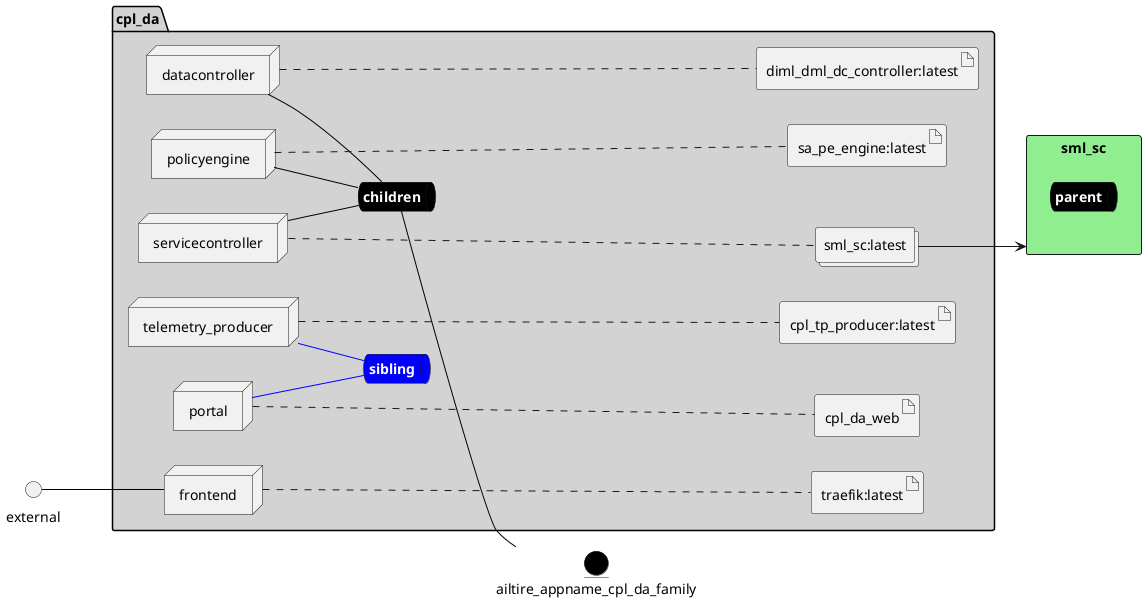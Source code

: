 @startuml

left to right direction




entity ailtire_appname_cpl_da_family #black

rectangle "sml_sc" as sml_scStack #lightgreen {
    queue sml_scStacksnet #black [
        <b><color:white>parent</color></b>
    ]
}



package "cpl_da" #lightgray {
    queue childrennet #black [
            <b><color:white>children</color></b>
    ]
    
    childrennet -[#black]- ailtire_appname_cpl_da_family
    
    queue siblingnet #blue [
            <b><color:white>sibling</color></b>
    ]
    


node "frontend" as frontendService {
    
}
node "datacontroller" as datacontrollerService
node "policyengine" as policyengineService
node "servicecontroller" as servicecontrollerService
node "telemetry_producer" as telemetry_producerService
node "portal" as portalService


        artifact "diml_dml_dc_controller:latest" as diml_dml_dc_controllerlatestimage
    
        artifact "sa_pe_engine:latest" as sa_pe_enginelatestimage
            collections "sml_sc:latest" as sml_sclatestimage
    
        artifact "cpl_tp_producer:latest" as cpl_tp_producerlatestimage
    
        artifact "cpl_da_web" as cpl_da_webimage
    
        artifact "traefik:latest" as traefiklatestimage
    
}

external -[#black]- frontendService

datacontrollerService -[#black]- childrennet

policyengineService -[#black]- childrennet

servicecontrollerService -[#black]- childrennet

telemetry_producerService -[#blue]- siblingnet

portalService -[#blue]- siblingnet
datacontrollerService .... diml_dml_dc_controllerlatestimage
policyengineService .... sa_pe_enginelatestimage
servicecontrollerService .... sml_sclatestimage
telemetry_producerService .... cpl_tp_producerlatestimage
portalService .... cpl_da_webimage

frontendService .... traefiklatestimage

sml_sclatestimage --> sml_scStack
    

@enduml

